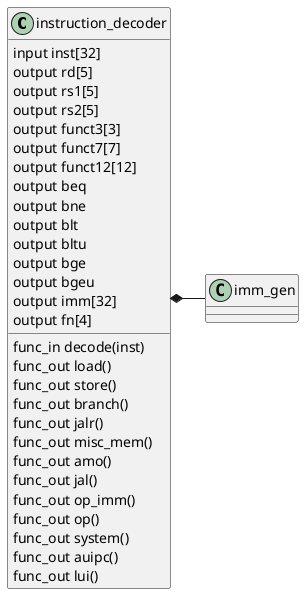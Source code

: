 @startuml
	class instruction_decoder {
		input inst[32]
		func_in decode(inst)
		output rd[5]
		output rs1[5]
		output rs2[5]
		output funct3[3]
		output funct7[7]
		output funct12[12]
		output beq
		output bne
		output blt
		output bltu
		output bge
		output bgeu
		output imm[32]
		output fn[4]

		func_out load()
		func_out store()
		func_out branch()
		func_out jalr()
		func_out misc_mem()
		func_out amo()
		func_out jal()
		func_out op_imm()
		func_out op()
		func_out system()
		func_out auipc()
		func_out lui()
	}

	class imm_gen {

	}

	instruction_decoder *- imm_gen

@enduml
